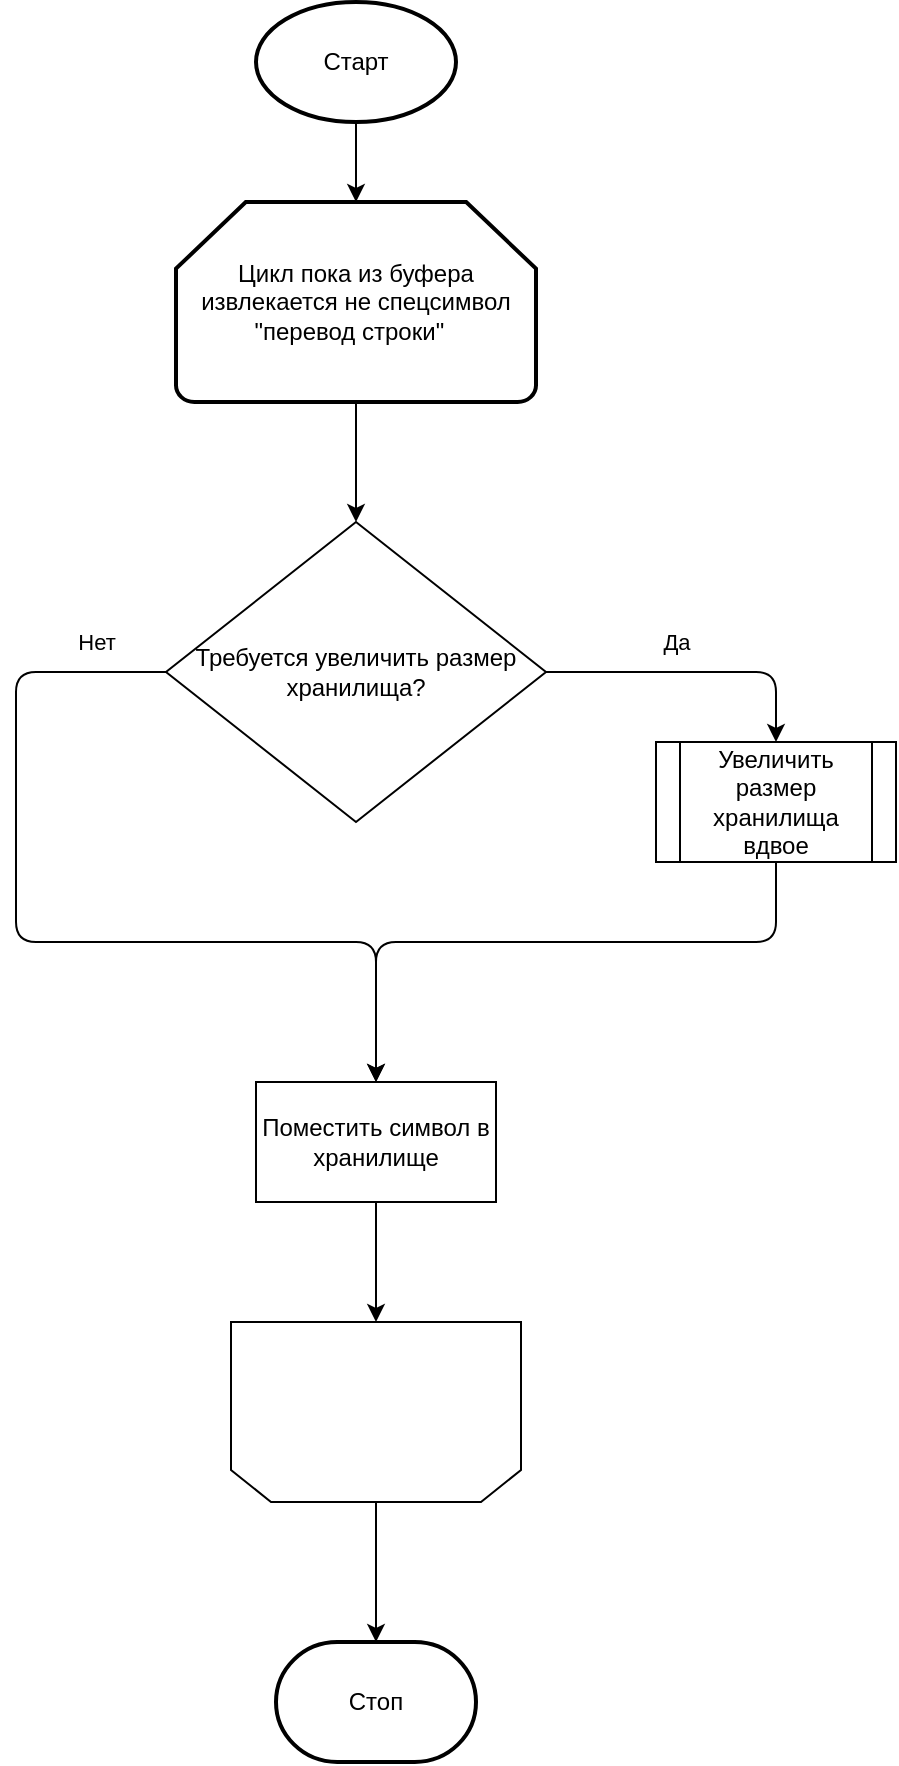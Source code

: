<mxfile version="13.6.0" type="github">
  <diagram id="_Ujl76xsbhpJLxhgEZkL" name="Page-1">
    <mxGraphModel dx="1231" dy="789" grid="1" gridSize="10" guides="1" tooltips="1" connect="1" arrows="1" fold="1" page="1" pageScale="1" pageWidth="827" pageHeight="1169" math="0" shadow="0">
      <root>
        <mxCell id="0" />
        <mxCell id="1" parent="0" />
        <mxCell id="PRfZIbXaIdRjIJlZ7YdW-1" value="Старт&lt;br&gt;" style="strokeWidth=2;html=1;shape=mxgraph.flowchart.start_1;whiteSpace=wrap;" vertex="1" parent="1">
          <mxGeometry x="340" y="30" width="100" height="60" as="geometry" />
        </mxCell>
        <mxCell id="PRfZIbXaIdRjIJlZ7YdW-3" value="Цикл пока из буфера извлекается не спецсимвол &quot;перевод строки&quot;&amp;nbsp;&amp;nbsp;" style="strokeWidth=2;html=1;shape=mxgraph.flowchart.loop_limit;whiteSpace=wrap;" vertex="1" parent="1">
          <mxGeometry x="300" y="130" width="180" height="100" as="geometry" />
        </mxCell>
        <mxCell id="PRfZIbXaIdRjIJlZ7YdW-5" value="" style="endArrow=classic;html=1;exitX=0.5;exitY=1;exitDx=0;exitDy=0;exitPerimeter=0;" edge="1" parent="1" source="PRfZIbXaIdRjIJlZ7YdW-1" target="PRfZIbXaIdRjIJlZ7YdW-3">
          <mxGeometry width="50" height="50" relative="1" as="geometry">
            <mxPoint x="320" y="430" as="sourcePoint" />
            <mxPoint x="370" y="380" as="targetPoint" />
          </mxGeometry>
        </mxCell>
        <mxCell id="PRfZIbXaIdRjIJlZ7YdW-6" value="Требуется увеличить размер хранилища?" style="rhombus;whiteSpace=wrap;html=1;" vertex="1" parent="1">
          <mxGeometry x="295" y="290" width="190" height="150" as="geometry" />
        </mxCell>
        <mxCell id="PRfZIbXaIdRjIJlZ7YdW-12" value="" style="endArrow=classic;html=1;exitX=0.5;exitY=1;exitDx=0;exitDy=0;exitPerimeter=0;entryX=0.5;entryY=0;entryDx=0;entryDy=0;" edge="1" parent="1" source="PRfZIbXaIdRjIJlZ7YdW-3" target="PRfZIbXaIdRjIJlZ7YdW-6">
          <mxGeometry width="50" height="50" relative="1" as="geometry">
            <mxPoint x="320" y="430" as="sourcePoint" />
            <mxPoint x="370" y="380" as="targetPoint" />
          </mxGeometry>
        </mxCell>
        <mxCell id="PRfZIbXaIdRjIJlZ7YdW-13" value="Увеличить размер хранилища вдвое" style="shape=process;whiteSpace=wrap;html=1;backgroundOutline=1;" vertex="1" parent="1">
          <mxGeometry x="540" y="400" width="120" height="60" as="geometry" />
        </mxCell>
        <mxCell id="PRfZIbXaIdRjIJlZ7YdW-15" value="" style="edgeStyle=segmentEdgeStyle;endArrow=classic;html=1;exitX=1;exitY=0.5;exitDx=0;exitDy=0;entryX=0.5;entryY=0;entryDx=0;entryDy=0;" edge="1" parent="1" source="PRfZIbXaIdRjIJlZ7YdW-6" target="PRfZIbXaIdRjIJlZ7YdW-13">
          <mxGeometry width="50" height="50" relative="1" as="geometry">
            <mxPoint x="320" y="430" as="sourcePoint" />
            <mxPoint x="370" y="380" as="targetPoint" />
          </mxGeometry>
        </mxCell>
        <mxCell id="PRfZIbXaIdRjIJlZ7YdW-16" value="Да" style="edgeLabel;html=1;align=center;verticalAlign=middle;resizable=0;points=[];" vertex="1" connectable="0" parent="PRfZIbXaIdRjIJlZ7YdW-15">
          <mxGeometry x="0.267" y="-1" relative="1" as="geometry">
            <mxPoint x="-30" y="-16" as="offset" />
          </mxGeometry>
        </mxCell>
        <mxCell id="PRfZIbXaIdRjIJlZ7YdW-17" value="Поместить символ в хранилище" style="rounded=0;whiteSpace=wrap;html=1;" vertex="1" parent="1">
          <mxGeometry x="340" y="570" width="120" height="60" as="geometry" />
        </mxCell>
        <mxCell id="PRfZIbXaIdRjIJlZ7YdW-20" value="" style="edgeStyle=segmentEdgeStyle;endArrow=classic;html=1;exitX=0;exitY=0.5;exitDx=0;exitDy=0;entryX=0.5;entryY=0;entryDx=0;entryDy=0;" edge="1" parent="1" source="PRfZIbXaIdRjIJlZ7YdW-6" target="PRfZIbXaIdRjIJlZ7YdW-17">
          <mxGeometry width="50" height="50" relative="1" as="geometry">
            <mxPoint x="400" y="520" as="sourcePoint" />
            <mxPoint x="370" y="380" as="targetPoint" />
            <Array as="points">
              <mxPoint x="220" y="365" />
              <mxPoint x="220" y="500" />
              <mxPoint x="400" y="500" />
            </Array>
          </mxGeometry>
        </mxCell>
        <mxCell id="PRfZIbXaIdRjIJlZ7YdW-21" value="Нет" style="edgeLabel;html=1;align=center;verticalAlign=middle;resizable=0;points=[];" vertex="1" connectable="0" parent="PRfZIbXaIdRjIJlZ7YdW-20">
          <mxGeometry x="-0.791" y="3" relative="1" as="geometry">
            <mxPoint x="13" y="-18" as="offset" />
          </mxGeometry>
        </mxCell>
        <mxCell id="PRfZIbXaIdRjIJlZ7YdW-22" value="" style="edgeStyle=segmentEdgeStyle;endArrow=classic;html=1;entryX=0.5;entryY=0;entryDx=0;entryDy=0;exitX=0.5;exitY=1;exitDx=0;exitDy=0;" edge="1" parent="1" source="PRfZIbXaIdRjIJlZ7YdW-13" target="PRfZIbXaIdRjIJlZ7YdW-17">
          <mxGeometry width="50" height="50" relative="1" as="geometry">
            <mxPoint x="320" y="430" as="sourcePoint" />
            <mxPoint x="370" y="380" as="targetPoint" />
            <Array as="points">
              <mxPoint x="600" y="500" />
              <mxPoint x="400" y="500" />
            </Array>
          </mxGeometry>
        </mxCell>
        <mxCell id="PRfZIbXaIdRjIJlZ7YdW-25" value="" style="shape=loopLimit;whiteSpace=wrap;html=1;rotation=-180;" vertex="1" parent="1">
          <mxGeometry x="327.5" y="690" width="145" height="90" as="geometry" />
        </mxCell>
        <mxCell id="PRfZIbXaIdRjIJlZ7YdW-26" value="" style="edgeStyle=segmentEdgeStyle;endArrow=classic;html=1;exitX=0.5;exitY=1;exitDx=0;exitDy=0;" edge="1" parent="1" source="PRfZIbXaIdRjIJlZ7YdW-17" target="PRfZIbXaIdRjIJlZ7YdW-25">
          <mxGeometry width="50" height="50" relative="1" as="geometry">
            <mxPoint x="320" y="540" as="sourcePoint" />
            <mxPoint x="370" y="490" as="targetPoint" />
          </mxGeometry>
        </mxCell>
        <mxCell id="PRfZIbXaIdRjIJlZ7YdW-27" value="Стоп" style="strokeWidth=2;html=1;shape=mxgraph.flowchart.terminator;whiteSpace=wrap;" vertex="1" parent="1">
          <mxGeometry x="350" y="850" width="100" height="60" as="geometry" />
        </mxCell>
        <mxCell id="PRfZIbXaIdRjIJlZ7YdW-28" value="" style="edgeStyle=segmentEdgeStyle;endArrow=classic;html=1;exitX=0.5;exitY=0;exitDx=0;exitDy=0;" edge="1" parent="1" source="PRfZIbXaIdRjIJlZ7YdW-25" target="PRfZIbXaIdRjIJlZ7YdW-27">
          <mxGeometry width="50" height="50" relative="1" as="geometry">
            <mxPoint x="320" y="640" as="sourcePoint" />
            <mxPoint x="370" y="590" as="targetPoint" />
          </mxGeometry>
        </mxCell>
      </root>
    </mxGraphModel>
  </diagram>
</mxfile>
